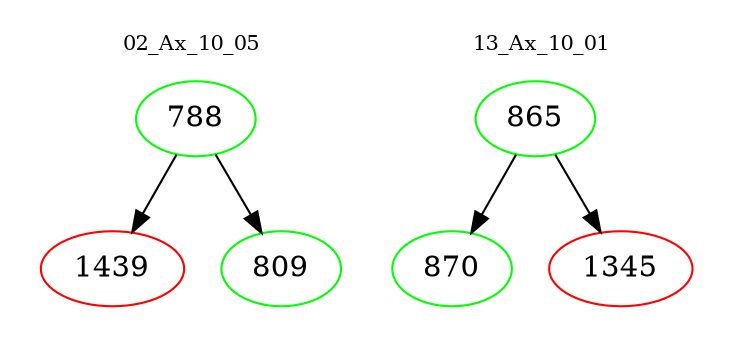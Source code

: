 digraph{
subgraph cluster_0 {
color = white
label = "02_Ax_10_05";
fontsize=10;
T0_788 [label="788", color="green"]
T0_788 -> T0_1439 [color="black"]
T0_1439 [label="1439", color="red"]
T0_788 -> T0_809 [color="black"]
T0_809 [label="809", color="green"]
}
subgraph cluster_1 {
color = white
label = "13_Ax_10_01";
fontsize=10;
T1_865 [label="865", color="green"]
T1_865 -> T1_870 [color="black"]
T1_870 [label="870", color="green"]
T1_865 -> T1_1345 [color="black"]
T1_1345 [label="1345", color="red"]
}
}
